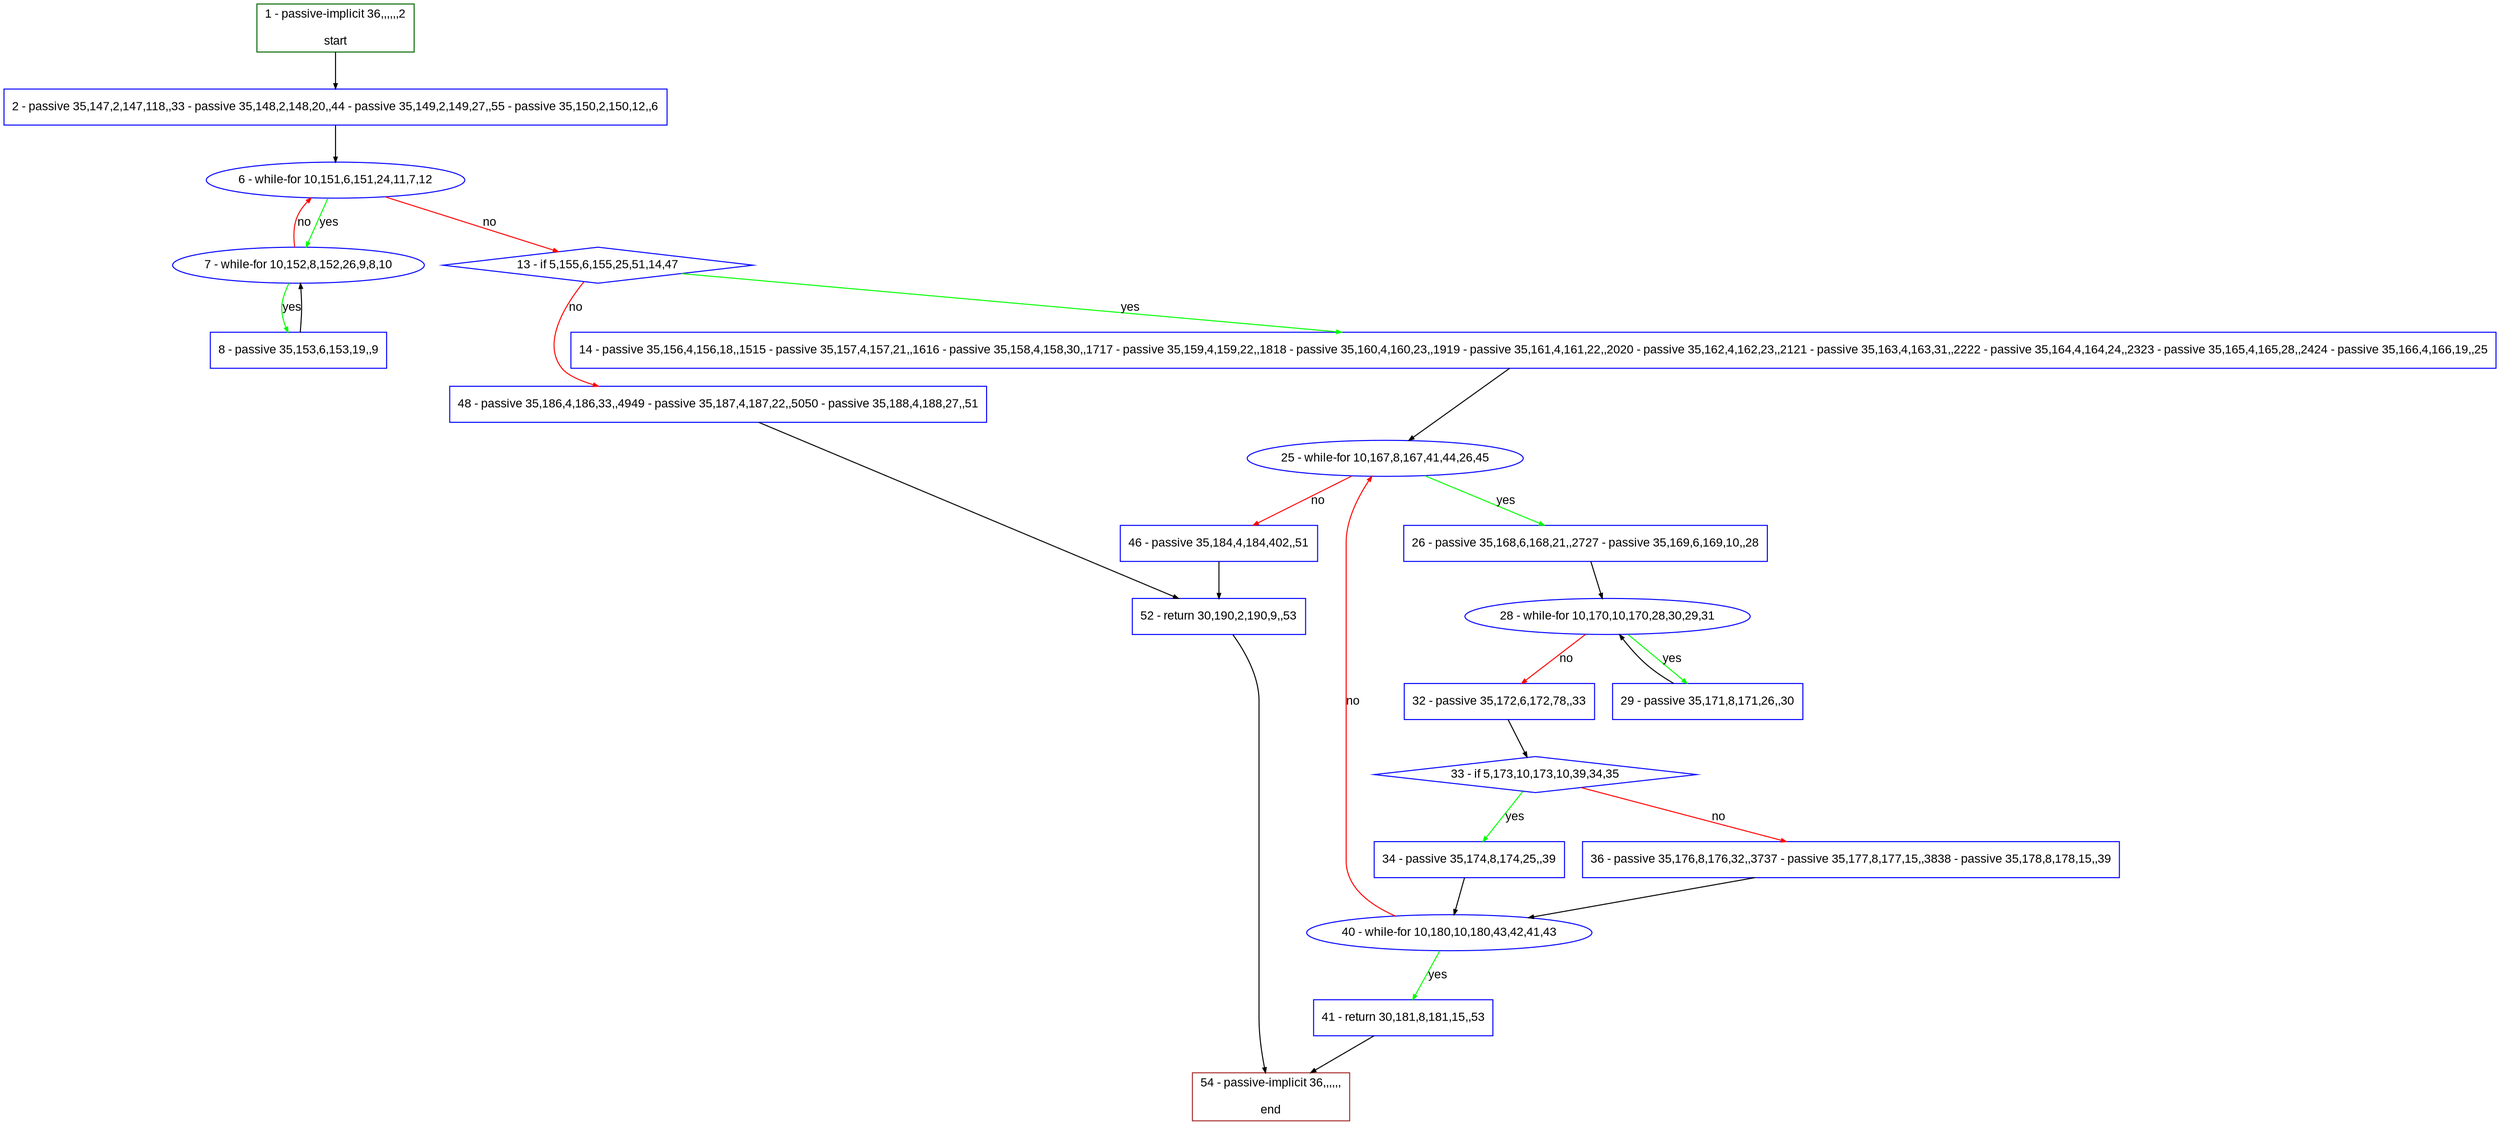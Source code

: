 digraph "" {
  graph [pack="true", label="", fontsize="12", packmode="clust", fontname="Arial", fillcolor="#FFFFCC", bgcolor="white", style="rounded,filled", compound="true"];
  node [node_initialized="no", label="", color="grey", fontsize="12", fillcolor="white", fontname="Arial", style="filled", shape="rectangle", compound="true", fixedsize="false"];
  edge [fontcolor="black", arrowhead="normal", arrowtail="none", arrowsize="0.5", ltail="", label="", color="black", fontsize="12", lhead="", fontname="Arial", dir="forward", compound="true"];
  __N1 [label="2 - passive 35,147,2,147,118,,33 - passive 35,148,2,148,20,,44 - passive 35,149,2,149,27,,55 - passive 35,150,2,150,12,,6", color="#0000ff", fillcolor="#ffffff", style="filled", shape="box"];
  __N2 [label="1 - passive-implicit 36,,,,,,2\n\nstart", color="#006400", fillcolor="#ffffff", style="filled", shape="box"];
  __N3 [label="6 - while-for 10,151,6,151,24,11,7,12", color="#0000ff", fillcolor="#ffffff", style="filled", shape="oval"];
  __N4 [label="7 - while-for 10,152,8,152,26,9,8,10", color="#0000ff", fillcolor="#ffffff", style="filled", shape="oval"];
  __N5 [label="13 - if 5,155,6,155,25,51,14,47", color="#0000ff", fillcolor="#ffffff", style="filled", shape="diamond"];
  __N6 [label="8 - passive 35,153,6,153,19,,9", color="#0000ff", fillcolor="#ffffff", style="filled", shape="box"];
  __N7 [label="14 - passive 35,156,4,156,18,,1515 - passive 35,157,4,157,21,,1616 - passive 35,158,4,158,30,,1717 - passive 35,159,4,159,22,,1818 - passive 35,160,4,160,23,,1919 - passive 35,161,4,161,22,,2020 - passive 35,162,4,162,23,,2121 - passive 35,163,4,163,31,,2222 - passive 35,164,4,164,24,,2323 - passive 35,165,4,165,28,,2424 - passive 35,166,4,166,19,,25", color="#0000ff", fillcolor="#ffffff", style="filled", shape="box"];
  __N8 [label="48 - passive 35,186,4,186,33,,4949 - passive 35,187,4,187,22,,5050 - passive 35,188,4,188,27,,51", color="#0000ff", fillcolor="#ffffff", style="filled", shape="box"];
  __N9 [label="25 - while-for 10,167,8,167,41,44,26,45", color="#0000ff", fillcolor="#ffffff", style="filled", shape="oval"];
  __N10 [label="26 - passive 35,168,6,168,21,,2727 - passive 35,169,6,169,10,,28", color="#0000ff", fillcolor="#ffffff", style="filled", shape="box"];
  __N11 [label="46 - passive 35,184,4,184,402,,51", color="#0000ff", fillcolor="#ffffff", style="filled", shape="box"];
  __N12 [label="28 - while-for 10,170,10,170,28,30,29,31", color="#0000ff", fillcolor="#ffffff", style="filled", shape="oval"];
  __N13 [label="29 - passive 35,171,8,171,26,,30", color="#0000ff", fillcolor="#ffffff", style="filled", shape="box"];
  __N14 [label="32 - passive 35,172,6,172,78,,33", color="#0000ff", fillcolor="#ffffff", style="filled", shape="box"];
  __N15 [label="33 - if 5,173,10,173,10,39,34,35", color="#0000ff", fillcolor="#ffffff", style="filled", shape="diamond"];
  __N16 [label="34 - passive 35,174,8,174,25,,39", color="#0000ff", fillcolor="#ffffff", style="filled", shape="box"];
  __N17 [label="36 - passive 35,176,8,176,32,,3737 - passive 35,177,8,177,15,,3838 - passive 35,178,8,178,15,,39", color="#0000ff", fillcolor="#ffffff", style="filled", shape="box"];
  __N18 [label="40 - while-for 10,180,10,180,43,42,41,43", color="#0000ff", fillcolor="#ffffff", style="filled", shape="oval"];
  __N19 [label="41 - return 30,181,8,181,15,,53", color="#0000ff", fillcolor="#ffffff", style="filled", shape="box"];
  __N20 [label="54 - passive-implicit 36,,,,,,\n\nend", color="#a52a2a", fillcolor="#ffffff", style="filled", shape="box"];
  __N21 [label="52 - return 30,190,2,190,9,,53", color="#0000ff", fillcolor="#ffffff", style="filled", shape="box"];
  __N2 -> __N1 [arrowhead="normal", arrowtail="none", color="#000000", label="", dir="forward"];
  __N1 -> __N3 [arrowhead="normal", arrowtail="none", color="#000000", label="", dir="forward"];
  __N3 -> __N4 [arrowhead="normal", arrowtail="none", color="#00ff00", label="yes", dir="forward"];
  __N4 -> __N3 [arrowhead="normal", arrowtail="none", color="#ff0000", label="no", dir="forward"];
  __N3 -> __N5 [arrowhead="normal", arrowtail="none", color="#ff0000", label="no", dir="forward"];
  __N4 -> __N6 [arrowhead="normal", arrowtail="none", color="#00ff00", label="yes", dir="forward"];
  __N6 -> __N4 [arrowhead="normal", arrowtail="none", color="#000000", label="", dir="forward"];
  __N5 -> __N7 [arrowhead="normal", arrowtail="none", color="#00ff00", label="yes", dir="forward"];
  __N5 -> __N8 [arrowhead="normal", arrowtail="none", color="#ff0000", label="no", dir="forward"];
  __N7 -> __N9 [arrowhead="normal", arrowtail="none", color="#000000", label="", dir="forward"];
  __N9 -> __N10 [arrowhead="normal", arrowtail="none", color="#00ff00", label="yes", dir="forward"];
  __N9 -> __N11 [arrowhead="normal", arrowtail="none", color="#ff0000", label="no", dir="forward"];
  __N10 -> __N12 [arrowhead="normal", arrowtail="none", color="#000000", label="", dir="forward"];
  __N12 -> __N13 [arrowhead="normal", arrowtail="none", color="#00ff00", label="yes", dir="forward"];
  __N13 -> __N12 [arrowhead="normal", arrowtail="none", color="#000000", label="", dir="forward"];
  __N12 -> __N14 [arrowhead="normal", arrowtail="none", color="#ff0000", label="no", dir="forward"];
  __N14 -> __N15 [arrowhead="normal", arrowtail="none", color="#000000", label="", dir="forward"];
  __N15 -> __N16 [arrowhead="normal", arrowtail="none", color="#00ff00", label="yes", dir="forward"];
  __N15 -> __N17 [arrowhead="normal", arrowtail="none", color="#ff0000", label="no", dir="forward"];
  __N16 -> __N18 [arrowhead="normal", arrowtail="none", color="#000000", label="", dir="forward"];
  __N17 -> __N18 [arrowhead="normal", arrowtail="none", color="#000000", label="", dir="forward"];
  __N18 -> __N9 [arrowhead="normal", arrowtail="none", color="#ff0000", label="no", dir="forward"];
  __N18 -> __N19 [arrowhead="normal", arrowtail="none", color="#00ff00", label="yes", dir="forward"];
  __N19 -> __N20 [arrowhead="normal", arrowtail="none", color="#000000", label="", dir="forward"];
  __N11 -> __N21 [arrowhead="normal", arrowtail="none", color="#000000", label="", dir="forward"];
  __N8 -> __N21 [arrowhead="normal", arrowtail="none", color="#000000", label="", dir="forward"];
  __N21 -> __N20 [arrowhead="normal", arrowtail="none", color="#000000", label="", dir="forward"];
}
